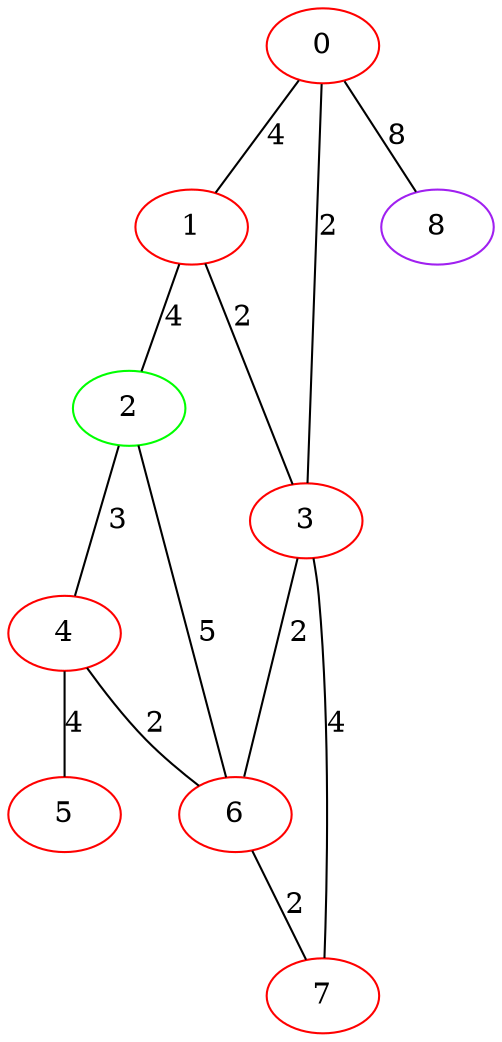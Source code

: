 graph "" {
0 [color=red, weight=1];
1 [color=red, weight=1];
2 [color=green, weight=2];
3 [color=red, weight=1];
4 [color=red, weight=1];
5 [color=red, weight=1];
6 [color=red, weight=1];
7 [color=red, weight=1];
8 [color=purple, weight=4];
0 -- 8  [key=0, label=8];
0 -- 1  [key=0, label=4];
0 -- 3  [key=0, label=2];
1 -- 2  [key=0, label=4];
1 -- 3  [key=0, label=2];
2 -- 4  [key=0, label=3];
2 -- 6  [key=0, label=5];
3 -- 6  [key=0, label=2];
3 -- 7  [key=0, label=4];
4 -- 5  [key=0, label=4];
4 -- 6  [key=0, label=2];
6 -- 7  [key=0, label=2];
}
